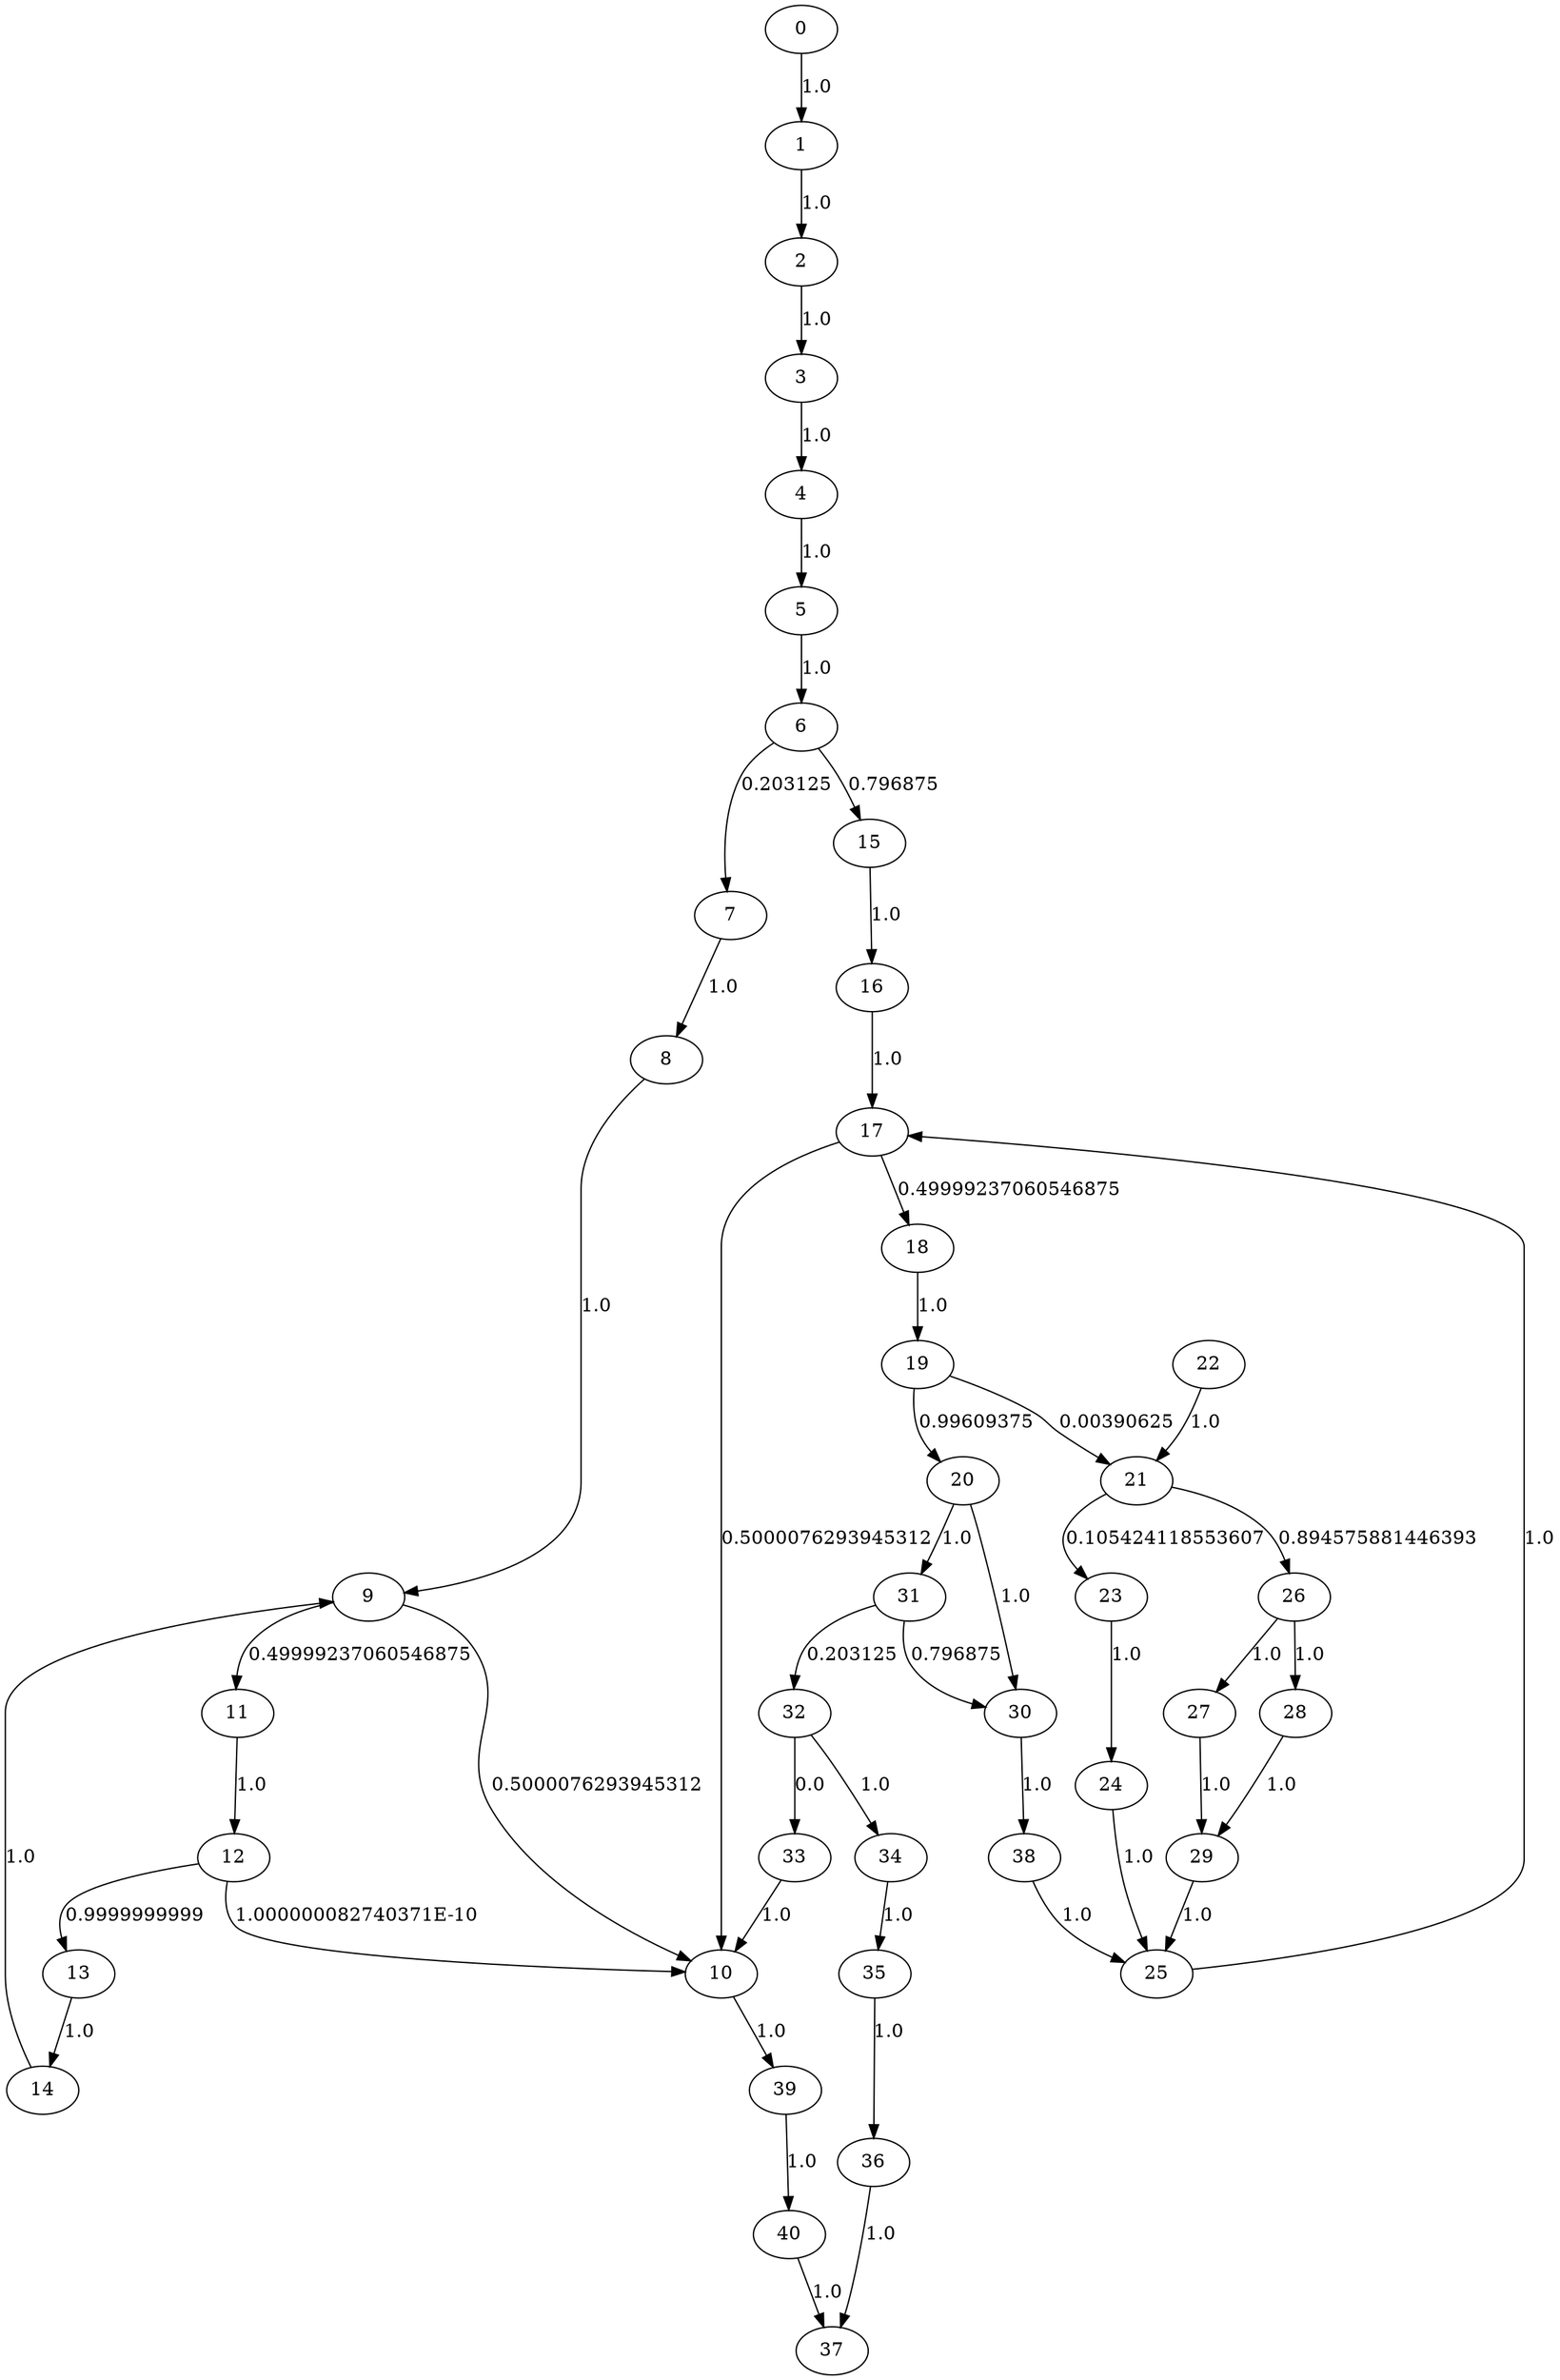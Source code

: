 digraph {
	0 -> 1[label= "1.0"];
	1 -> 2[label= "1.0"];
	2 -> 3[label= "1.0"];
	3 -> 4[label= "1.0"];
	4 -> 5[label= "1.0"];
	5 -> 6[label= "1.0"];
	7 -> 8[label= "1.0"];
	8 -> 9[label= "1.0"];
	9 -> 10[label= "0.5000076293945312"];
	9 -> 11[label= "0.49999237060546875"];
	11 -> 12[label= "1.0"];
	12 -> 10[label= "1.000000082740371E-10"];
	12 -> 13[label= "0.9999999999"];
	13 -> 14[label= "1.0"];
	14 -> 9[label= "1.0"];
	15 -> 16[label= "1.0"];
	16 -> 17[label= "1.0"];
	17 -> 10[label= "0.5000076293945312"];
	17 -> 18[label= "0.49999237060546875"];
	18 -> 19[label= "1.0"];
	19 -> 20[label= "0.99609375"];
	19 -> 21[label= "0.00390625"];
	22 -> 21[label= "1.0"];
	23 -> 24[label= "1.0"];
	24 -> 25[label= "1.0"];
	26 -> 27[label= "1.0"];
	26 -> 28[label= "1.0"];
	28 -> 29[label= "1.0"];
	27 -> 29[label= "1.0"];
	29 -> 25[label= "1.0"];
	20 -> 30[label= "1.0"];
	20 -> 31[label= "1.0"];
	32 -> 33[label= "0.0"];
	32 -> 34[label= "1.0"];
	34 -> 35[label= "1.0"];
	35 -> 36[label= "1.0"];
	36 -> 37[label= "1.0"];
	33 -> 10[label= "1.0"];
	30 -> 38[label= "1.0"];
	38 -> 25[label= "1.0"];
	25 -> 17[label= "1.0"];
	10 -> 39[label= "1.0"];
	39 -> 40[label= "1.0"];
	40 -> 37[label= "1.0"];
	6 -> 15[label= "0.796875"];
	6 -> 7[label= "0.203125"];
	21 -> 26[label= "0.894575881446393"];
	21 -> 23[label= "0.105424118553607"];
	31 -> 30[label= "0.796875"];
	31 -> 32[label= "0.203125"];
}